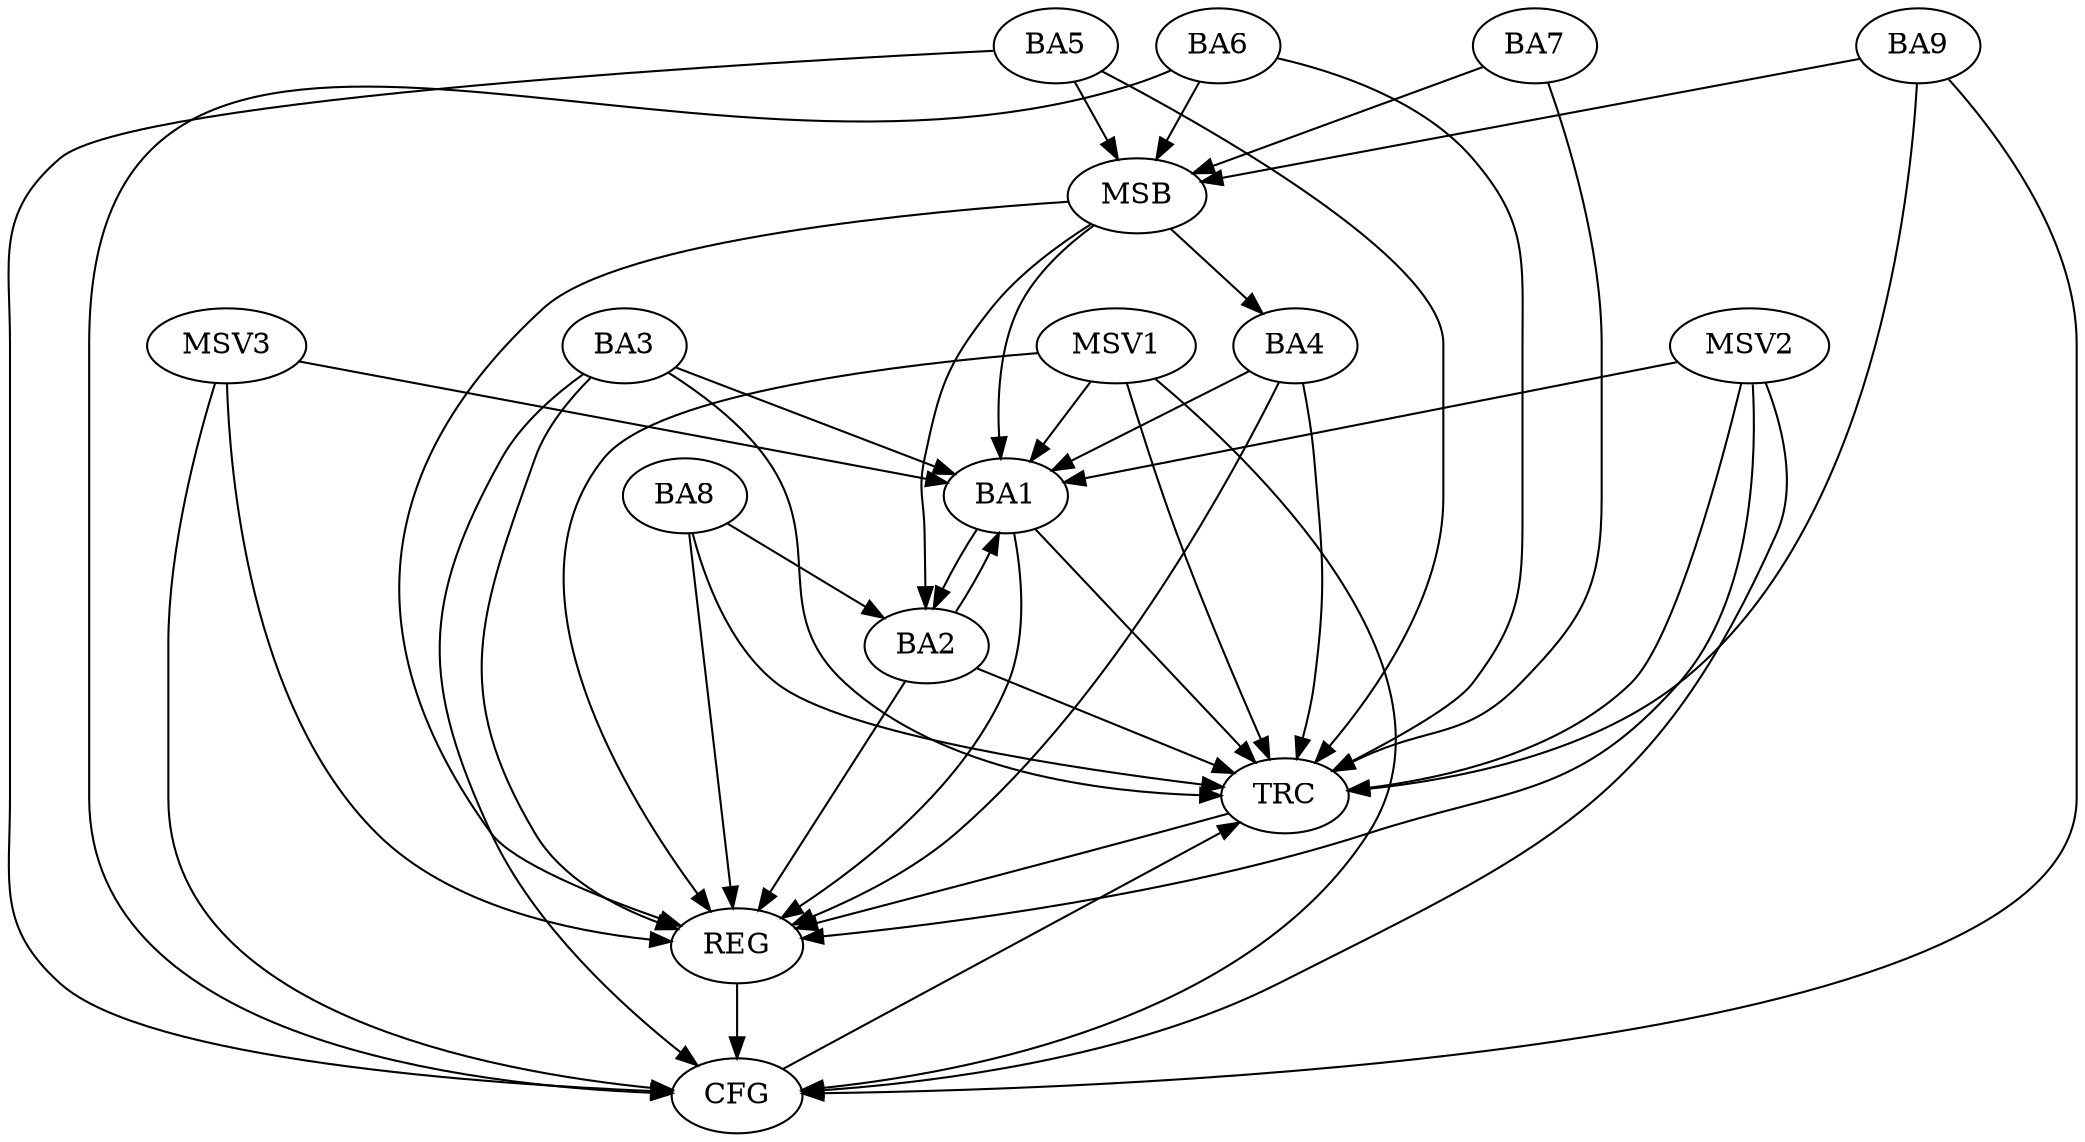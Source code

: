 strict digraph G {
  BA1 [ label="BA1" ];
  BA2 [ label="BA2" ];
  BA3 [ label="BA3" ];
  BA4 [ label="BA4" ];
  BA5 [ label="BA5" ];
  BA6 [ label="BA6" ];
  BA7 [ label="BA7" ];
  BA8 [ label="BA8" ];
  BA9 [ label="BA9" ];
  REG [ label="REG" ];
  MSB [ label="MSB" ];
  CFG [ label="CFG" ];
  TRC [ label="TRC" ];
  MSV1 [ label="MSV1" ];
  MSV2 [ label="MSV2" ];
  MSV3 [ label="MSV3" ];
  BA1 -> BA2;
  BA2 -> BA1;
  BA3 -> BA1;
  BA4 -> BA1;
  BA8 -> BA2;
  BA1 -> REG;
  BA2 -> REG;
  BA3 -> REG;
  BA4 -> REG;
  BA8 -> REG;
  BA5 -> MSB;
  MSB -> BA1;
  MSB -> REG;
  BA6 -> MSB;
  MSB -> BA4;
  BA7 -> MSB;
  BA9 -> MSB;
  MSB -> BA2;
  BA5 -> CFG;
  BA6 -> CFG;
  BA9 -> CFG;
  BA3 -> CFG;
  REG -> CFG;
  BA1 -> TRC;
  BA2 -> TRC;
  BA3 -> TRC;
  BA4 -> TRC;
  BA5 -> TRC;
  BA6 -> TRC;
  BA7 -> TRC;
  BA8 -> TRC;
  BA9 -> TRC;
  CFG -> TRC;
  TRC -> REG;
  MSV1 -> BA1;
  MSV1 -> REG;
  MSV1 -> TRC;
  MSV1 -> CFG;
  MSV2 -> BA1;
  MSV2 -> REG;
  MSV2 -> TRC;
  MSV2 -> CFG;
  MSV3 -> BA1;
  MSV3 -> REG;
  MSV3 -> CFG;
}
